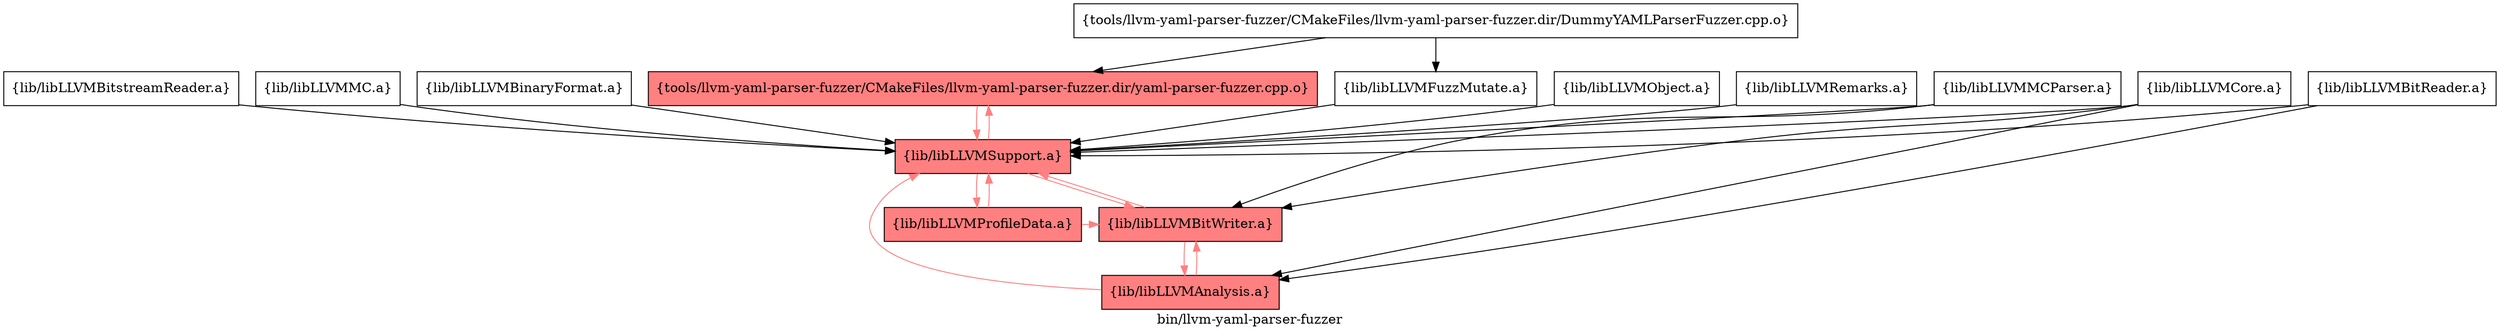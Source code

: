 digraph "bin/llvm-yaml-parser-fuzzer" {
	label="bin/llvm-yaml-parser-fuzzer";
	{ rank=same; Node0x55fc1fef2ef8;  }
	{ rank=same; Node0x55fc1fef0c98; Node0x55fc1fef15f8;  }
	{ rank=same; Node0x55fc1fef1af8;  }
	{ rank=same; Node0x55fc1fef10f8; Node0x55fc1feed408;  }

	Node0x55fc1fef2ef8 [shape=record,shape=box,group=0,label="{tools/llvm-yaml-parser-fuzzer/CMakeFiles/llvm-yaml-parser-fuzzer.dir/DummyYAMLParserFuzzer.cpp.o}"];
	Node0x55fc1fef2ef8 -> Node0x55fc1fef0c98;
	Node0x55fc1fef2ef8 -> Node0x55fc1fef15f8;
	Node0x55fc1fef0c98 [shape=record,shape=box,style=filled,fillcolor="1.000000 0.5 1",group=1,label="{tools/llvm-yaml-parser-fuzzer/CMakeFiles/llvm-yaml-parser-fuzzer.dir/yaml-parser-fuzzer.cpp.o}"];
	Node0x55fc1fef0c98 -> Node0x55fc1fef1af8[color="1.000000 0.5 1"];
	Node0x55fc1fef15f8 [shape=record,shape=box,group=0,label="{lib/libLLVMFuzzMutate.a}"];
	Node0x55fc1fef15f8 -> Node0x55fc1fef1af8;
	Node0x55fc1fef1af8 [shape=record,shape=box,style=filled,fillcolor="1.000000 0.5 1",group=1,label="{lib/libLLVMSupport.a}"];
	Node0x55fc1fef1af8 -> Node0x55fc1fef0c98[color="1.000000 0.5 1"];
	Node0x55fc1fef1af8 -> Node0x55fc1fef10f8[color="1.000000 0.5 1"];
	Node0x55fc1fef1af8 -> Node0x55fc1feed408[color="1.000000 0.5 1"];
	Node0x55fc1fef10f8 [shape=record,shape=box,style=filled,fillcolor="1.000000 0.5 1",group=1,label="{lib/libLLVMBitWriter.a}"];
	Node0x55fc1fef10f8 -> Node0x55fc1fef1af8[color="1.000000 0.5 1"];
	Node0x55fc1fef10f8 -> Node0x55fc1feef078[color="1.000000 0.5 1"];
	Node0x55fc1feef078 [shape=record,shape=box,style=filled,fillcolor="1.000000 0.5 1",group=1,label="{lib/libLLVMAnalysis.a}"];
	Node0x55fc1feef078 -> Node0x55fc1fef1af8[color="1.000000 0.5 1"];
	Node0x55fc1feef078 -> Node0x55fc1fef10f8[color="1.000000 0.5 1"];
	Node0x55fc1feeeb78 [shape=record,shape=box,group=0,label="{lib/libLLVMObject.a}"];
	Node0x55fc1feeeb78 -> Node0x55fc1fef1af8;
	Node0x55fc1feee678 [shape=record,shape=box,group=0,label="{lib/libLLVMBitReader.a}"];
	Node0x55fc1feee678 -> Node0x55fc1fef1af8;
	Node0x55fc1feee678 -> Node0x55fc1feef078;
	Node0x55fc1feee178 [shape=record,shape=box,group=0,label="{lib/libLLVMMCParser.a}"];
	Node0x55fc1feee178 -> Node0x55fc1fef1af8;
	Node0x55fc1feee178 -> Node0x55fc1fef10f8;
	Node0x55fc1feed408 [shape=record,shape=box,style=filled,fillcolor="1.000000 0.5 1",group=1,label="{lib/libLLVMProfileData.a}"];
	Node0x55fc1feed408 -> Node0x55fc1fef1af8[color="1.000000 0.5 1"];
	Node0x55fc1feed408 -> Node0x55fc1fef10f8[color="1.000000 0.5 1"];
	Node0x55fc1feeceb8 [shape=record,shape=box,group=0,label="{lib/libLLVMCore.a}"];
	Node0x55fc1feeceb8 -> Node0x55fc1fef1af8;
	Node0x55fc1feeceb8 -> Node0x55fc1feef078;
	Node0x55fc1feeceb8 -> Node0x55fc1fef10f8;
	Node0x55fc1fef1878 [shape=record,shape=box,group=0,label="{lib/libLLVMRemarks.a}"];
	Node0x55fc1fef1878 -> Node0x55fc1fef1af8;
	Node0x55fc1fef1be8 [shape=record,shape=box,group=0,label="{lib/libLLVMBitstreamReader.a}"];
	Node0x55fc1fef1be8 -> Node0x55fc1fef1af8;
	Node0x55fc1fef2138 [shape=record,shape=box,group=0,label="{lib/libLLVMMC.a}"];
	Node0x55fc1fef2138 -> Node0x55fc1fef1af8;
	Node0x55fc1fef2688 [shape=record,shape=box,group=0,label="{lib/libLLVMBinaryFormat.a}"];
	Node0x55fc1fef2688 -> Node0x55fc1fef1af8;
}
